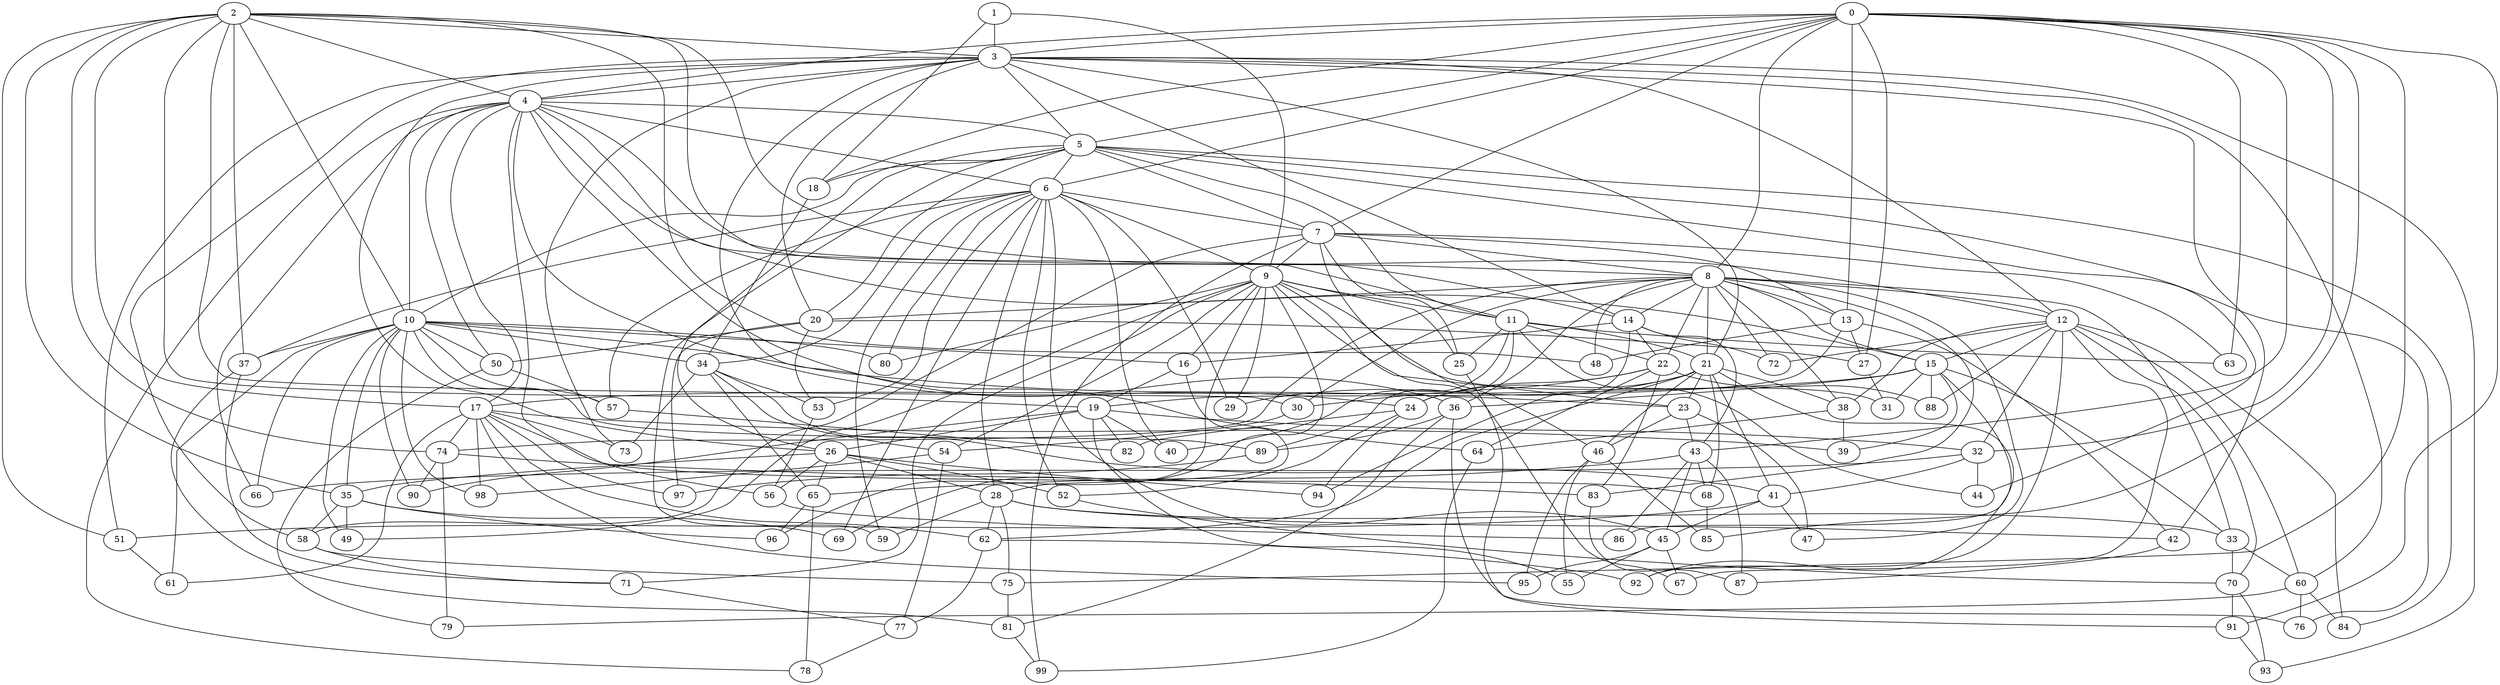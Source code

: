 strict graph "barabasi_albert_graph(100,3)" {
0;
1;
2;
3;
4;
5;
6;
7;
8;
9;
10;
11;
12;
13;
14;
15;
16;
17;
18;
19;
20;
21;
22;
23;
24;
25;
26;
27;
28;
29;
30;
31;
32;
33;
34;
35;
36;
37;
38;
39;
40;
41;
42;
43;
44;
45;
46;
47;
48;
49;
50;
51;
52;
53;
54;
55;
56;
57;
58;
59;
60;
61;
62;
63;
64;
65;
66;
67;
68;
69;
70;
71;
72;
73;
74;
75;
76;
77;
78;
79;
80;
81;
82;
83;
84;
85;
86;
87;
88;
89;
90;
91;
92;
93;
94;
95;
96;
97;
98;
99;
0 -- 32  [is_available=True, prob="0.779415716366"];
0 -- 3  [is_available=True, prob="0.624304981962"];
0 -- 4  [is_available=True, prob="0.94171819494"];
0 -- 5  [is_available=True, prob="0.485776520571"];
0 -- 6  [is_available=True, prob="0.618368165645"];
0 -- 7  [is_available=True, prob="0.542482337337"];
0 -- 8  [is_available=True, prob="0.910290722798"];
0 -- 75  [is_available=True, prob="0.574750234701"];
0 -- 43  [is_available=True, prob="0.179832989804"];
0 -- 13  [is_available=True, prob="0.321392634095"];
0 -- 91  [is_available=True, prob="0.647448707127"];
0 -- 18  [is_available=True, prob="0.232313599684"];
0 -- 85  [is_available=True, prob="0.327096693565"];
0 -- 27  [is_available=True, prob="0.106267381051"];
0 -- 63  [is_available=True, prob="0.383121191244"];
1 -- 9  [is_available=True, prob="0.929416875867"];
1 -- 18  [is_available=True, prob="0.348245944879"];
1 -- 3  [is_available=True, prob="0.03355941695"];
2 -- 35  [is_available=True, prob="0.838836371826"];
2 -- 3  [is_available=True, prob="0.262182938423"];
2 -- 4  [is_available=True, prob="0.815969463098"];
2 -- 37  [is_available=True, prob="0.72034791636"];
2 -- 51  [is_available=True, prob="1.0"];
2 -- 10  [is_available=True, prob="0.881809920939"];
2 -- 12  [is_available=True, prob="1.0"];
2 -- 14  [is_available=True, prob="1.0"];
2 -- 48  [is_available=True, prob="0.807020264267"];
2 -- 17  [is_available=True, prob="1.0"];
2 -- 19  [is_available=True, prob="1.0"];
2 -- 74  [is_available=True, prob="1.0"];
2 -- 30  [is_available=True, prob="0.0775238976247"];
3 -- 4  [is_available=True, prob="0.695640949823"];
3 -- 5  [is_available=True, prob="0.926283295575"];
3 -- 64  [is_available=True, prob="0.838540786307"];
3 -- 73  [is_available=True, prob="0.706873448766"];
3 -- 42  [is_available=True, prob="0.931904393979"];
3 -- 12  [is_available=True, prob="0.728380581006"];
3 -- 14  [is_available=True, prob="0.925553386115"];
3 -- 93  [is_available=True, prob="0.992415883483"];
3 -- 51  [is_available=True, prob="0.727823017858"];
3 -- 20  [is_available=True, prob="0.842147244112"];
3 -- 21  [is_available=True, prob="0.115692651371"];
3 -- 26  [is_available=True, prob="1.0"];
3 -- 60  [is_available=True, prob="1.0"];
3 -- 58  [is_available=True, prob="0.163427743307"];
4 -- 36  [is_available=True, prob="0.305419934309"];
4 -- 5  [is_available=True, prob="1.0"];
4 -- 6  [is_available=True, prob="0.511465566077"];
4 -- 8  [is_available=True, prob="0.956501005117"];
4 -- 10  [is_available=True, prob="0.806422702634"];
4 -- 11  [is_available=True, prob="0.901032454084"];
4 -- 66  [is_available=True, prob="0.953554455419"];
4 -- 78  [is_available=True, prob="0.255375524311"];
4 -- 15  [is_available=True, prob="0.0375606179405"];
4 -- 17  [is_available=True, prob="0.35463232884"];
4 -- 50  [is_available=True, prob="0.906243385234"];
4 -- 56  [is_available=True, prob="0.369073426582"];
4 -- 24  [is_available=True, prob="0.954973766385"];
5 -- 6  [is_available=True, prob="1.0"];
5 -- 7  [is_available=True, prob="0.687504109342"];
5 -- 76  [is_available=True, prob="0.630629938134"];
5 -- 10  [is_available=True, prob="0.162410271885"];
5 -- 11  [is_available=True, prob="1.0"];
5 -- 44  [is_available=True, prob="1.0"];
5 -- 18  [is_available=True, prob="1.0"];
5 -- 20  [is_available=True, prob="0.275629902609"];
5 -- 84  [is_available=True, prob="0.0444982466417"];
5 -- 26  [is_available=True, prob="0.132038420694"];
5 -- 59  [is_available=True, prob="0.820558123939"];
6 -- 34  [is_available=True, prob="0.368461360872"];
6 -- 7  [is_available=True, prob="0.985682703751"];
6 -- 40  [is_available=True, prob="0.179117602246"];
6 -- 9  [is_available=True, prob="0.433885987075"];
6 -- 45  [is_available=True, prob="0.744604080962"];
6 -- 80  [is_available=True, prob="0.959783450289"];
6 -- 52  [is_available=True, prob="1.0"];
6 -- 53  [is_available=True, prob="0.981464220825"];
6 -- 57  [is_available=True, prob="0.794792785054"];
6 -- 59  [is_available=True, prob="0.557167882404"];
6 -- 28  [is_available=True, prob="0.0724893765365"];
6 -- 29  [is_available=True, prob="0.038744907685"];
6 -- 69  [is_available=True, prob="1.0"];
6 -- 37  [is_available=True, prob="1.0"];
7 -- 99  [is_available=True, prob="0.963515148686"];
7 -- 8  [is_available=True, prob="0.611768202828"];
7 -- 9  [is_available=True, prob="0.655735642875"];
7 -- 13  [is_available=True, prob="0.687336449433"];
7 -- 46  [is_available=True, prob="0.359057682198"];
7 -- 25  [is_available=True, prob="0.833076809918"];
7 -- 58  [is_available=True, prob="0.716805139738"];
7 -- 63  [is_available=True, prob="0.0819879674462"];
8 -- 33  [is_available=True, prob="1.0"];
8 -- 38  [is_available=True, prob="1.0"];
8 -- 72  [is_available=True, prob="0.791400870437"];
8 -- 74  [is_available=True, prob="0.77346874944"];
8 -- 12  [is_available=True, prob="1.0"];
8 -- 13  [is_available=True, prob="0.122287555497"];
8 -- 14  [is_available=True, prob="1.0"];
8 -- 15  [is_available=True, prob="0.993723785563"];
8 -- 48  [is_available=True, prob="0.930613716762"];
8 -- 83  [is_available=True, prob="0.71598829451"];
8 -- 20  [is_available=True, prob="0.00989553314333"];
8 -- 21  [is_available=True, prob="1.0"];
8 -- 22  [is_available=True, prob="0.0479291589644"];
8 -- 36  [is_available=True, prob="0.606745773897"];
8 -- 47  [is_available=True, prob="0.249265117524"];
8 -- 30  [is_available=True, prob="0.00902132435353"];
9 -- 96  [is_available=True, prob="0.714289959943"];
9 -- 67  [is_available=True, prob="0.308175580386"];
9 -- 69  [is_available=True, prob="0.813329166823"];
9 -- 80  [is_available=True, prob="1.0"];
9 -- 11  [is_available=True, prob="0.25873288937"];
9 -- 16  [is_available=True, prob="0.845627644659"];
9 -- 49  [is_available=True, prob="1.0"];
9 -- 54  [is_available=True, prob="0.718830019899"];
9 -- 23  [is_available=True, prob="1.0"];
9 -- 25  [is_available=True, prob="1.0"];
9 -- 71  [is_available=True, prob="1.0"];
9 -- 29  [is_available=True, prob="0.433595956594"];
9 -- 31  [is_available=True, prob="1.0"];
10 -- 80  [is_available=True, prob="0.386471944736"];
10 -- 35  [is_available=True, prob="1.0"];
10 -- 34  [is_available=True, prob="0.143182141993"];
10 -- 98  [is_available=True, prob="0.024453135901"];
10 -- 16  [is_available=True, prob="1.0"];
10 -- 49  [is_available=True, prob="0.487191019488"];
10 -- 50  [is_available=True, prob="1.0"];
10 -- 66  [is_available=True, prob="0.86153889389"];
10 -- 89  [is_available=True, prob="1.0"];
10 -- 23  [is_available=True, prob="0.289052661964"];
10 -- 57  [is_available=True, prob="0.874512478406"];
10 -- 90  [is_available=True, prob="1.0"];
10 -- 61  [is_available=True, prob="1.0"];
10 -- 37  [is_available=True, prob="0.424853223407"];
11 -- 40  [is_available=True, prob="0.651434326094"];
11 -- 44  [is_available=True, prob="0.581459996952"];
11 -- 21  [is_available=True, prob="0.61187863423"];
11 -- 22  [is_available=True, prob="0.201874948417"];
11 -- 89  [is_available=True, prob="1.0"];
11 -- 25  [is_available=True, prob="0.454748139006"];
11 -- 63  [is_available=True, prob="0.0377405519551"];
12 -- 32  [is_available=True, prob="0.0449217173633"];
12 -- 70  [is_available=True, prob="1.0"];
12 -- 38  [is_available=True, prob="0.487373434806"];
12 -- 92  [is_available=True, prob="0.205250908144"];
12 -- 15  [is_available=True, prob="0.157524404361"];
12 -- 72  [is_available=True, prob="0.316985065084"];
12 -- 67  [is_available=True, prob="0.303503353888"];
12 -- 84  [is_available=True, prob="0.579143967803"];
12 -- 88  [is_available=True, prob="0.130580668213"];
12 -- 60  [is_available=True, prob="0.737307451571"];
13 -- 42  [is_available=True, prob="0.38903523179"];
13 -- 48  [is_available=True, prob="0.0722055769533"];
13 -- 19  [is_available=True, prob="1.0"];
13 -- 27  [is_available=True, prob="0.791935698265"];
14 -- 43  [is_available=True, prob="0.977404539322"];
14 -- 16  [is_available=True, prob="0.247671248202"];
14 -- 72  [is_available=True, prob="0.188248850036"];
14 -- 22  [is_available=True, prob="1.0"];
14 -- 94  [is_available=True, prob="0.83725815334"];
15 -- 33  [is_available=True, prob="1.0"];
15 -- 39  [is_available=True, prob="0.63285486441"];
15 -- 17  [is_available=True, prob="1.0"];
15 -- 86  [is_available=True, prob="0.152135241718"];
15 -- 88  [is_available=True, prob="0.937584159214"];
15 -- 36  [is_available=True, prob="1.0"];
15 -- 31  [is_available=True, prob="0.427893653627"];
16 -- 19  [is_available=True, prob="0.448329390657"];
16 -- 28  [is_available=True, prob="0.595555888613"];
17 -- 97  [is_available=True, prob="0.404040731751"];
17 -- 39  [is_available=True, prob="0.791383893333"];
17 -- 73  [is_available=True, prob="0.0642444891703"];
17 -- 74  [is_available=True, prob="1.0"];
17 -- 98  [is_available=True, prob="1.0"];
17 -- 68  [is_available=True, prob="0.182335271408"];
17 -- 61  [is_available=True, prob="0.52979322438"];
17 -- 62  [is_available=True, prob="0.53234982114"];
17 -- 95  [is_available=True, prob="1.0"];
18 -- 34  [is_available=True, prob="0.0114009902908"];
19 -- 32  [is_available=True, prob="0.367000115608"];
19 -- 40  [is_available=True, prob="0.764304937843"];
19 -- 82  [is_available=True, prob="0.419967031942"];
19 -- 55  [is_available=True, prob="0.408756556297"];
19 -- 26  [is_available=True, prob="0.730183569235"];
19 -- 90  [is_available=True, prob="0.497080988197"];
20 -- 97  [is_available=True, prob="1.0"];
20 -- 50  [is_available=True, prob="0.819348906907"];
20 -- 53  [is_available=True, prob="0.395590841069"];
20 -- 27  [is_available=True, prob="0.823118040742"];
21 -- 68  [is_available=True, prob="0.515934395859"];
21 -- 38  [is_available=True, prob="1.0"];
21 -- 41  [is_available=True, prob="0.0339232336949"];
21 -- 46  [is_available=True, prob="0.0980428193301"];
21 -- 23  [is_available=True, prob="0.997866260798"];
21 -- 24  [is_available=True, prob="0.875604082587"];
21 -- 92  [is_available=True, prob="1.0"];
21 -- 29  [is_available=True, prob="0.648454847414"];
21 -- 62  [is_available=True, prob="0.585738548009"];
22 -- 64  [is_available=True, prob="0.326127839385"];
22 -- 88  [is_available=True, prob="1.0"];
22 -- 83  [is_available=True, prob="0.769604477957"];
22 -- 24  [is_available=True, prob="0.312351181097"];
22 -- 30  [is_available=True, prob="0.443674885373"];
23 -- 43  [is_available=True, prob="0.21801902327"];
23 -- 46  [is_available=True, prob="0.187847436937"];
23 -- 47  [is_available=True, prob="0.185773674957"];
24 -- 82  [is_available=True, prob="0.371869356874"];
24 -- 52  [is_available=True, prob="0.882801544973"];
24 -- 94  [is_available=True, prob="0.855581630603"];
25 -- 91  [is_available=True, prob="0.628955590876"];
26 -- 65  [is_available=True, prob="1.0"];
26 -- 35  [is_available=True, prob="0.7038588817"];
26 -- 52  [is_available=True, prob="0.180897750494"];
26 -- 56  [is_available=True, prob="1.0"];
26 -- 28  [is_available=True, prob="0.593210744845"];
26 -- 94  [is_available=True, prob="0.772951991771"];
27 -- 31  [is_available=True, prob="0.140664183427"];
28 -- 33  [is_available=True, prob="0.841869121705"];
28 -- 42  [is_available=True, prob="1.0"];
28 -- 75  [is_available=True, prob="0.319296886026"];
28 -- 59  [is_available=True, prob="0.529046293272"];
28 -- 62  [is_available=True, prob="0.256687342429"];
30 -- 54  [is_available=True, prob="0.951032685221"];
32 -- 66  [is_available=True, prob="0.7648865645"];
32 -- 41  [is_available=True, prob="0.355089758965"];
32 -- 44  [is_available=True, prob="0.112069358144"];
33 -- 60  [is_available=True, prob="0.922852609471"];
33 -- 70  [is_available=True, prob="0.379178801929"];
34 -- 65  [is_available=True, prob="0.722252978847"];
34 -- 41  [is_available=True, prob="1.0"];
34 -- 53  [is_available=True, prob="0.00298393479275"];
34 -- 54  [is_available=True, prob="0.973611085046"];
34 -- 73  [is_available=True, prob="1.0"];
35 -- 96  [is_available=True, prob="0.0800140223466"];
35 -- 69  [is_available=True, prob="0.444347273131"];
35 -- 49  [is_available=True, prob="1.0"];
35 -- 58  [is_available=True, prob="0.699779132478"];
36 -- 76  [is_available=True, prob="0.117804080419"];
36 -- 81  [is_available=True, prob="0.546305365542"];
36 -- 89  [is_available=True, prob="0.995098817622"];
37 -- 81  [is_available=True, prob="1.0"];
37 -- 71  [is_available=True, prob="0.510862539828"];
38 -- 64  [is_available=True, prob="1.0"];
38 -- 39  [is_available=True, prob="0.0825450246859"];
41 -- 45  [is_available=True, prob="1.0"];
41 -- 47  [is_available=True, prob="1.0"];
41 -- 51  [is_available=True, prob="0.074344437399"];
42 -- 87  [is_available=True, prob="1.0"];
43 -- 65  [is_available=True, prob="1.0"];
43 -- 68  [is_available=True, prob="1.0"];
43 -- 87  [is_available=True, prob="0.911163791534"];
43 -- 45  [is_available=True, prob="0.503586370234"];
43 -- 86  [is_available=True, prob="0.572860801025"];
45 -- 67  [is_available=True, prob="0.468994125338"];
45 -- 55  [is_available=True, prob="1.0"];
45 -- 95  [is_available=True, prob="0.922456993882"];
46 -- 55  [is_available=True, prob="0.115426503371"];
46 -- 85  [is_available=True, prob="0.770372698035"];
46 -- 95  [is_available=True, prob="1.0"];
50 -- 79  [is_available=True, prob="0.114095378532"];
50 -- 57  [is_available=True, prob="0.460625373845"];
51 -- 61  [is_available=True, prob="0.909295857129"];
52 -- 70  [is_available=True, prob="1.0"];
53 -- 56  [is_available=True, prob="1.0"];
54 -- 98  [is_available=True, prob="0.301398770089"];
54 -- 77  [is_available=True, prob="1.0"];
56 -- 86  [is_available=True, prob="1.0"];
57 -- 82  [is_available=True, prob="0.131689933844"];
58 -- 75  [is_available=True, prob="0.162072651823"];
58 -- 71  [is_available=True, prob="0.18278293345"];
60 -- 76  [is_available=True, prob="0.718735423283"];
60 -- 79  [is_available=True, prob="0.526836322224"];
60 -- 84  [is_available=True, prob="0.129167506662"];
62 -- 92  [is_available=True, prob="1.0"];
62 -- 77  [is_available=True, prob="1.0"];
64 -- 99  [is_available=True, prob="0.0106784157943"];
65 -- 96  [is_available=True, prob="0.288552899311"];
65 -- 78  [is_available=True, prob="0.416582971992"];
68 -- 85  [is_available=True, prob="1.0"];
70 -- 91  [is_available=True, prob="1.0"];
70 -- 93  [is_available=True, prob="1.0"];
71 -- 77  [is_available=True, prob="1.0"];
74 -- 79  [is_available=True, prob="0.0207022163106"];
74 -- 83  [is_available=True, prob="0.926933478617"];
74 -- 90  [is_available=True, prob="0.25225172442"];
75 -- 81  [is_available=True, prob="0.44654877962"];
77 -- 78  [is_available=True, prob="1.0"];
81 -- 99  [is_available=True, prob="1.0"];
83 -- 87  [is_available=True, prob="0.704516120214"];
89 -- 97  [is_available=True, prob="0.0546182290554"];
91 -- 93  [is_available=True, prob="0.105412107457"];
}
